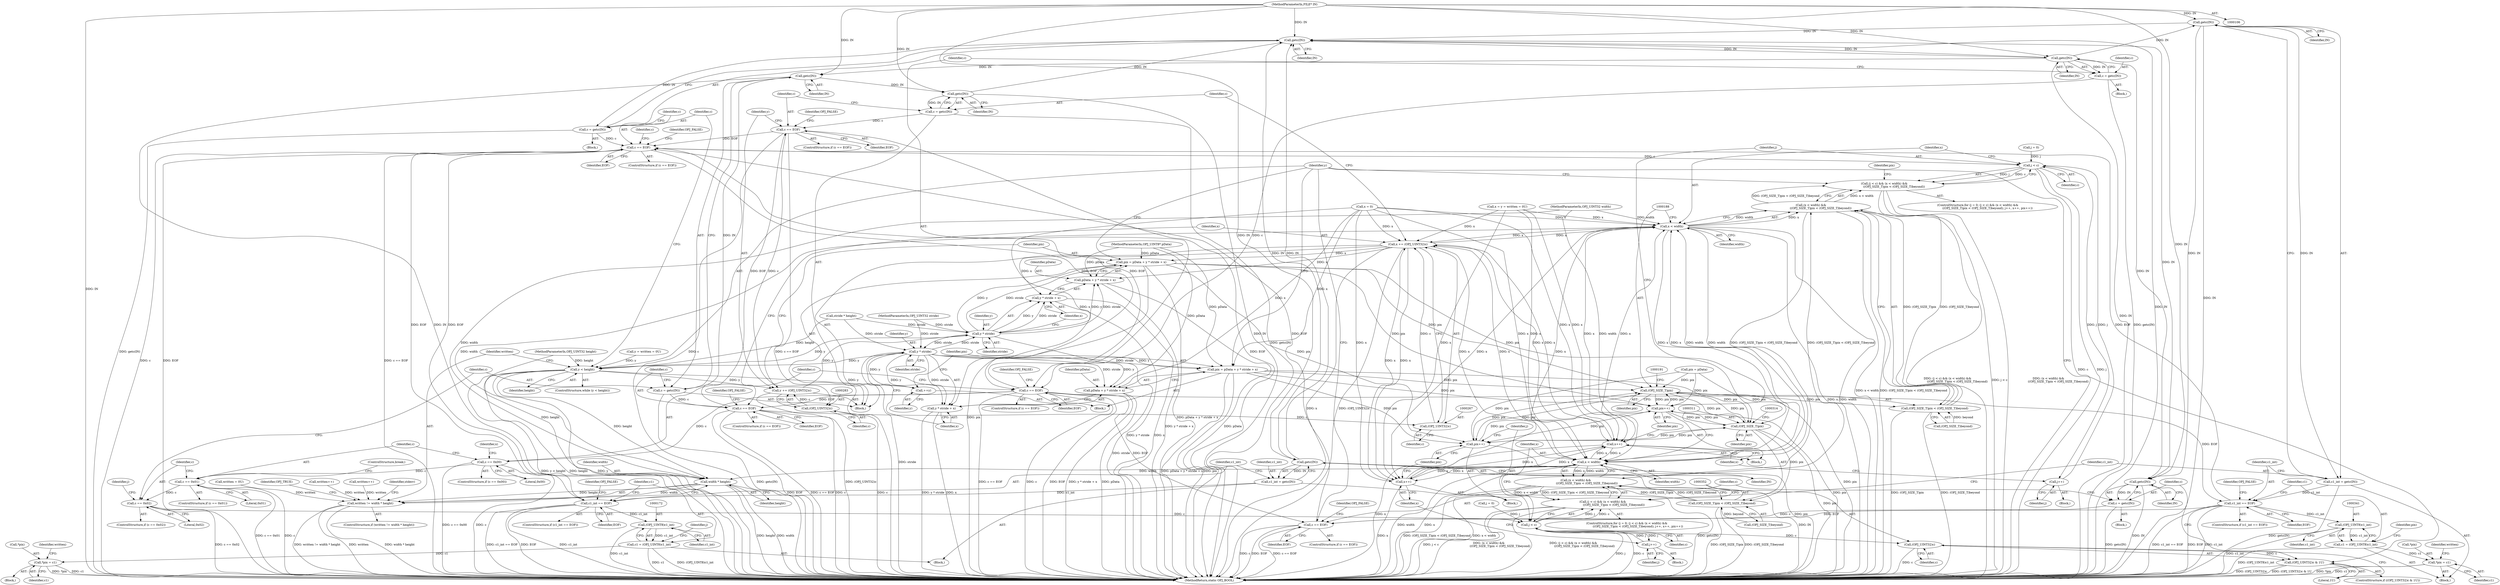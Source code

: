 digraph "0_openjpeg_8ee335227bbcaf1614124046aa25e53d67b11ec3@API" {
"1000329" [label="(Call,getc(IN))"];
"1000212" [label="(Call,getc(IN))"];
"1000143" [label="(Call,getc(IN))"];
"1000329" [label="(Call,getc(IN))"];
"1000107" [label="(MethodParameterIn,FILE* IN)"];
"1000271" [label="(Call,getc(IN))"];
"1000255" [label="(Call,getc(IN))"];
"1000160" [label="(Call,getc(IN))"];
"1000358" [label="(Call,getc(IN))"];
"1000141" [label="(Call,c = getc(IN))"];
"1000146" [label="(Call,c == EOF)"];
"1000163" [label="(Call,c1_int == EOF)"];
"1000171" [label="(Call,(OPJ_UINT8)c1_int)"];
"1000169" [label="(Call,c1 = (OPJ_UINT8)c1_int)"];
"1000202" [label="(Call,*pix = c1)"];
"1000179" [label="(Call,j < c)"];
"1000178" [label="(Call,(j < c) && (x < width) &&\n                     ((OPJ_SIZE_T)pix < (OPJ_SIZE_T)beyond))"];
"1000194" [label="(Call,j++)"];
"1000215" [label="(Call,c == EOF)"];
"1000222" [label="(Call,c == 0x00)"];
"1000242" [label="(Call,c == 0x01)"];
"1000249" [label="(Call,c == 0x02)"];
"1000302" [label="(Call,j < c)"];
"1000301" [label="(Call,(j < c) && (x < width) &&\n                        ((OPJ_SIZE_T)pix < (OPJ_SIZE_T)beyond))"];
"1000317" [label="(Call,j++)"];
"1000351" [label="(Call,(OPJ_UINT32)c)"];
"1000350" [label="(Call,(OPJ_UINT32)c & 1U)"];
"1000258" [label="(Call,c == EOF)"];
"1000266" [label="(Call,(OPJ_UINT32)c)"];
"1000264" [label="(Call,x += (OPJ_UINT32)c)"];
"1000183" [label="(Call,x < width)"];
"1000182" [label="(Call,(x < width) &&\n                     ((OPJ_SIZE_T)pix < (OPJ_SIZE_T)beyond))"];
"1000305" [label="(Call,(x < width) &&\n                        ((OPJ_SIZE_T)pix < (OPJ_SIZE_T)beyond))"];
"1000197" [label="(Call,x++)"];
"1000306" [label="(Call,x < width)"];
"1000320" [label="(Call,x++)"];
"1000370" [label="(Call,width * height)"];
"1000368" [label="(Call,written != width * height)"];
"1000285" [label="(Call,pix = pData + y * stride + x)"];
"1000187" [label="(Call,(OPJ_SIZE_T)pix)"];
"1000186" [label="(Call,(OPJ_SIZE_T)pix < (OPJ_SIZE_T)beyond)"];
"1000199" [label="(Call,pix++)"];
"1000310" [label="(Call,(OPJ_SIZE_T)pix)"];
"1000309" [label="(Call,(OPJ_SIZE_T)pix < (OPJ_SIZE_T)beyond)"];
"1000322" [label="(Call,pix++)"];
"1000287" [label="(Call,pData + y * stride + x)"];
"1000289" [label="(Call,y * stride + x)"];
"1000274" [label="(Call,c == EOF)"];
"1000282" [label="(Call,(OPJ_UINT32)c)"];
"1000280" [label="(Call,y += (OPJ_UINT32)c)"];
"1000290" [label="(Call,y * stride)"];
"1000136" [label="(Call,y < height)"];
"1000229" [label="(Call,++y)"];
"1000236" [label="(Call,y * stride)"];
"1000231" [label="(Call,pix = pData + y * stride + x)"];
"1000233" [label="(Call,pData + y * stride + x)"];
"1000235" [label="(Call,y * stride + x)"];
"1000332" [label="(Call,c1_int == EOF)"];
"1000340" [label="(Call,(OPJ_UINT8)c1_int)"];
"1000338" [label="(Call,c1 = (OPJ_UINT8)c1_int)"];
"1000343" [label="(Call,*pix = c1)"];
"1000361" [label="(Call,c == EOF)"];
"1000158" [label="(Call,c1_int = getc(IN))"];
"1000210" [label="(Call,c = getc(IN))"];
"1000253" [label="(Call,c = getc(IN))"];
"1000269" [label="(Call,c = getc(IN))"];
"1000327" [label="(Call,c1_int = getc(IN))"];
"1000356" [label="(Call,c = getc(IN))"];
"1000224" [label="(Literal,0x00)"];
"1000204" [label="(Identifier,pix)"];
"1000227" [label="(Identifier,x)"];
"1000241" [label="(ControlStructure,if (c == 0x01))"];
"1000226" [label="(Call,x = 0)"];
"1000359" [label="(Identifier,IN)"];
"1000275" [label="(Identifier,c)"];
"1000137" [label="(Identifier,y)"];
"1000279" [label="(Identifier,OPJ_FALSE)"];
"1000252" [label="(Block,)"];
"1000367" [label="(ControlStructure,if (written != width * height))"];
"1000203" [label="(Call,*pix)"];
"1000264" [label="(Call,x += (OPJ_UINT32)c)"];
"1000257" [label="(ControlStructure,if (c == EOF))"];
"1000357" [label="(Identifier,c)"];
"1000187" [label="(Call,(OPJ_SIZE_T)pix)"];
"1000250" [label="(Identifier,c)"];
"1000272" [label="(Identifier,IN)"];
"1000369" [label="(Identifier,written)"];
"1000183" [label="(Call,x < width)"];
"1000201" [label="(Block,)"];
"1000302" [label="(Call,j < c)"];
"1000213" [label="(Identifier,IN)"];
"1000375" [label="(Identifier,stderr)"];
"1000301" [label="(Call,(j < c) && (x < width) &&\n                        ((OPJ_SIZE_T)pix < (OPJ_SIZE_T)beyond))"];
"1000135" [label="(ControlStructure,while (y < height))"];
"1000233" [label="(Call,pData + y * stride + x)"];
"1000332" [label="(Call,c1_int == EOF)"];
"1000139" [label="(Block,)"];
"1000260" [label="(Identifier,EOF)"];
"1000175" [label="(Call,j = 0)"];
"1000371" [label="(Identifier,width)"];
"1000298" [label="(Call,j = 0)"];
"1000362" [label="(Identifier,c)"];
"1000180" [label="(Identifier,j)"];
"1000297" [label="(ControlStructure,for (j = 0; (j < c) && (x < width) &&\n                        ((OPJ_SIZE_T)pix < (OPJ_SIZE_T)beyond); j++, x++, pix++))"];
"1000312" [label="(Identifier,pix)"];
"1000109" [label="(MethodParameterIn,OPJ_UINT32 stride)"];
"1000132" [label="(Call,written = 0U)"];
"1000268" [label="(Identifier,c)"];
"1000225" [label="(Block,)"];
"1000308" [label="(Identifier,width)"];
"1000355" [label="(Block,)"];
"1000246" [label="(ControlStructure,break;)"];
"1000179" [label="(Call,j < c)"];
"1000322" [label="(Call,pix++)"];
"1000181" [label="(Identifier,c)"];
"1000222" [label="(Call,c == 0x00)"];
"1000316" [label="(Block,)"];
"1000270" [label="(Identifier,c)"];
"1000185" [label="(Identifier,width)"];
"1000339" [label="(Identifier,c1)"];
"1000199" [label="(Call,pix++)"];
"1000165" [label="(Identifier,EOF)"];
"1000209" [label="(Block,)"];
"1000361" [label="(Call,c == EOF)"];
"1000173" [label="(Identifier,c1_int)"];
"1000258" [label="(Call,c == EOF)"];
"1000330" [label="(Identifier,IN)"];
"1000299" [label="(Identifier,j)"];
"1000194" [label="(Call,j++)"];
"1000265" [label="(Identifier,x)"];
"1000366" [label="(Identifier,OPJ_FALSE)"];
"1000329" [label="(Call,getc(IN))"];
"1000168" [label="(Identifier,OPJ_FALSE)"];
"1000324" [label="(Block,)"];
"1000286" [label="(Identifier,pix)"];
"1000253" [label="(Call,c = getc(IN))"];
"1000381" [label="(MethodReturn,static OPJ_BOOL)"];
"1000212" [label="(Call,getc(IN))"];
"1000333" [label="(Identifier,c1_int)"];
"1000230" [label="(Identifier,y)"];
"1000159" [label="(Identifier,c1_int)"];
"1000198" [label="(Identifier,x)"];
"1000162" [label="(ControlStructure,if (c1_int == EOF))"];
"1000327" [label="(Call,c1_int = getc(IN))"];
"1000217" [label="(Identifier,EOF)"];
"1000138" [label="(Identifier,height)"];
"1000144" [label="(Identifier,IN)"];
"1000229" [label="(Call,++y)"];
"1000345" [label="(Identifier,pix)"];
"1000259" [label="(Identifier,c)"];
"1000189" [label="(Identifier,pix)"];
"1000107" [label="(MethodParameterIn,FILE* IN)"];
"1000235" [label="(Call,y * stride + x)"];
"1000306" [label="(Call,x < width)"];
"1000242" [label="(Call,c == 0x01)"];
"1000323" [label="(Identifier,pix)"];
"1000282" [label="(Call,(OPJ_UINT32)c)"];
"1000284" [label="(Identifier,c)"];
"1000148" [label="(Identifier,EOF)"];
"1000153" [label="(Identifier,c)"];
"1000350" [label="(Call,(OPJ_UINT32)c & 1U)"];
"1000303" [label="(Identifier,j)"];
"1000287" [label="(Call,pData + y * stride + x)"];
"1000232" [label="(Identifier,pix)"];
"1000154" [label="(Block,)"];
"1000334" [label="(Identifier,EOF)"];
"1000305" [label="(Call,(x < width) &&\n                        ((OPJ_SIZE_T)pix < (OPJ_SIZE_T)beyond))"];
"1000216" [label="(Identifier,c)"];
"1000151" [label="(Identifier,OPJ_FALSE)"];
"1000169" [label="(Call,c1 = (OPJ_UINT8)c1_int)"];
"1000263" [label="(Identifier,OPJ_FALSE)"];
"1000143" [label="(Call,getc(IN))"];
"1000190" [label="(Call,(OPJ_SIZE_T)beyond)"];
"1000161" [label="(Identifier,IN)"];
"1000254" [label="(Identifier,c)"];
"1000285" [label="(Call,pix = pData + y * stride + x)"];
"1000291" [label="(Identifier,y)"];
"1000141" [label="(Call,c = getc(IN))"];
"1000200" [label="(Identifier,pix)"];
"1000186" [label="(Call,(OPJ_SIZE_T)pix < (OPJ_SIZE_T)beyond)"];
"1000184" [label="(Identifier,x)"];
"1000309" [label="(Call,(OPJ_SIZE_T)pix < (OPJ_SIZE_T)beyond)"];
"1000195" [label="(Identifier,j)"];
"1000342" [label="(Identifier,c1_int)"];
"1000343" [label="(Call,*pix = c1)"];
"1000380" [label="(Identifier,OPJ_TRUE)"];
"1000337" [label="(Identifier,OPJ_FALSE)"];
"1000142" [label="(Identifier,c)"];
"1000292" [label="(Identifier,stride)"];
"1000110" [label="(MethodParameterIn,OPJ_UINT32 width)"];
"1000269" [label="(Call,c = getc(IN))"];
"1000266" [label="(Call,(OPJ_UINT32)c)"];
"1000344" [label="(Call,*pix)"];
"1000211" [label="(Identifier,c)"];
"1000234" [label="(Identifier,pData)"];
"1000108" [label="(MethodParameterIn,OPJ_UINT8* pData)"];
"1000197" [label="(Call,x++)"];
"1000248" [label="(ControlStructure,if (c == 0x02))"];
"1000244" [label="(Literal,0x01)"];
"1000318" [label="(Identifier,j)"];
"1000176" [label="(Identifier,j)"];
"1000363" [label="(Identifier,EOF)"];
"1000170" [label="(Identifier,c1)"];
"1000146" [label="(Call,c == EOF)"];
"1000351" [label="(Call,(OPJ_UINT32)c)"];
"1000290" [label="(Call,y * stride)"];
"1000158" [label="(Call,c1_int = getc(IN))"];
"1000196" [label="(Block,)"];
"1000346" [label="(Identifier,c1)"];
"1000271" [label="(Call,getc(IN))"];
"1000163" [label="(Call,c1_int == EOF)"];
"1000349" [label="(ControlStructure,if ((OPJ_UINT32)c & 1U))"];
"1000238" [label="(Identifier,stride)"];
"1000293" [label="(Identifier,x)"];
"1000223" [label="(Identifier,c)"];
"1000304" [label="(Identifier,c)"];
"1000122" [label="(Call,stride * height)"];
"1000147" [label="(Identifier,c)"];
"1000193" [label="(Block,)"];
"1000207" [label="(Identifier,written)"];
"1000276" [label="(Identifier,EOF)"];
"1000320" [label="(Call,x++)"];
"1000347" [label="(Call,written++)"];
"1000255" [label="(Call,getc(IN))"];
"1000288" [label="(Identifier,pData)"];
"1000338" [label="(Call,c1 = (OPJ_UINT8)c1_int)"];
"1000289" [label="(Call,y * stride + x)"];
"1000239" [label="(Identifier,x)"];
"1000280" [label="(Call,y += (OPJ_UINT32)c)"];
"1000128" [label="(Call,x = y = written = 0U)"];
"1000348" [label="(Identifier,written)"];
"1000321" [label="(Identifier,x)"];
"1000372" [label="(Identifier,height)"];
"1000220" [label="(Identifier,OPJ_FALSE)"];
"1000313" [label="(Call,(OPJ_SIZE_T)beyond)"];
"1000210" [label="(Call,c = getc(IN))"];
"1000368" [label="(Call,written != width * height)"];
"1000125" [label="(Call,pix = pData)"];
"1000354" [label="(Literal,1U)"];
"1000164" [label="(Identifier,c1_int)"];
"1000174" [label="(ControlStructure,for (j = 0; (j < c) && (x < width) &&\n                     ((OPJ_SIZE_T)pix < (OPJ_SIZE_T)beyond); j++, x++, pix++))"];
"1000182" [label="(Call,(x < width) &&\n                     ((OPJ_SIZE_T)pix < (OPJ_SIZE_T)beyond))"];
"1000251" [label="(Literal,0x02)"];
"1000256" [label="(Identifier,IN)"];
"1000145" [label="(ControlStructure,if (c == EOF))"];
"1000171" [label="(Call,(OPJ_UINT8)c1_int)"];
"1000214" [label="(ControlStructure,if (c == EOF))"];
"1000178" [label="(Call,(j < c) && (x < width) &&\n                     ((OPJ_SIZE_T)pix < (OPJ_SIZE_T)beyond))"];
"1000130" [label="(Call,y = written = 0U)"];
"1000281" [label="(Identifier,y)"];
"1000205" [label="(Identifier,c1)"];
"1000236" [label="(Call,y * stride)"];
"1000328" [label="(Identifier,c1_int)"];
"1000249" [label="(Call,c == 0x02)"];
"1000370" [label="(Call,width * height)"];
"1000356" [label="(Call,c = getc(IN))"];
"1000358" [label="(Call,getc(IN))"];
"1000111" [label="(MethodParameterIn,OPJ_UINT32 height)"];
"1000221" [label="(ControlStructure,if (c == 0x00))"];
"1000231" [label="(Call,pix = pData + y * stride + x)"];
"1000273" [label="(ControlStructure,if (c == EOF))"];
"1000215" [label="(Call,c == EOF)"];
"1000237" [label="(Identifier,y)"];
"1000206" [label="(Call,written++)"];
"1000319" [label="(Block,)"];
"1000331" [label="(ControlStructure,if (c1_int == EOF))"];
"1000243" [label="(Identifier,c)"];
"1000340" [label="(Call,(OPJ_UINT8)c1_int)"];
"1000317" [label="(Call,j++)"];
"1000360" [label="(ControlStructure,if (c == EOF))"];
"1000160" [label="(Call,getc(IN))"];
"1000307" [label="(Identifier,x)"];
"1000353" [label="(Identifier,c)"];
"1000202" [label="(Call,*pix = c1)"];
"1000274" [label="(Call,c == EOF)"];
"1000310" [label="(Call,(OPJ_SIZE_T)pix)"];
"1000136" [label="(Call,y < height)"];
"1000329" -> "1000327"  [label="AST: "];
"1000329" -> "1000330"  [label="CFG: "];
"1000330" -> "1000329"  [label="AST: "];
"1000327" -> "1000329"  [label="CFG: "];
"1000329" -> "1000381"  [label="DDG: IN"];
"1000329" -> "1000143"  [label="DDG: IN"];
"1000329" -> "1000327"  [label="DDG: IN"];
"1000212" -> "1000329"  [label="DDG: IN"];
"1000107" -> "1000329"  [label="DDG: IN"];
"1000329" -> "1000358"  [label="DDG: IN"];
"1000212" -> "1000210"  [label="AST: "];
"1000212" -> "1000213"  [label="CFG: "];
"1000213" -> "1000212"  [label="AST: "];
"1000210" -> "1000212"  [label="CFG: "];
"1000212" -> "1000381"  [label="DDG: IN"];
"1000212" -> "1000143"  [label="DDG: IN"];
"1000212" -> "1000210"  [label="DDG: IN"];
"1000143" -> "1000212"  [label="DDG: IN"];
"1000107" -> "1000212"  [label="DDG: IN"];
"1000212" -> "1000255"  [label="DDG: IN"];
"1000212" -> "1000358"  [label="DDG: IN"];
"1000143" -> "1000141"  [label="AST: "];
"1000143" -> "1000144"  [label="CFG: "];
"1000144" -> "1000143"  [label="AST: "];
"1000141" -> "1000143"  [label="CFG: "];
"1000143" -> "1000381"  [label="DDG: IN"];
"1000143" -> "1000141"  [label="DDG: IN"];
"1000271" -> "1000143"  [label="DDG: IN"];
"1000160" -> "1000143"  [label="DDG: IN"];
"1000358" -> "1000143"  [label="DDG: IN"];
"1000107" -> "1000143"  [label="DDG: IN"];
"1000143" -> "1000160"  [label="DDG: IN"];
"1000107" -> "1000106"  [label="AST: "];
"1000107" -> "1000381"  [label="DDG: IN"];
"1000107" -> "1000160"  [label="DDG: IN"];
"1000107" -> "1000255"  [label="DDG: IN"];
"1000107" -> "1000271"  [label="DDG: IN"];
"1000107" -> "1000358"  [label="DDG: IN"];
"1000271" -> "1000269"  [label="AST: "];
"1000271" -> "1000272"  [label="CFG: "];
"1000272" -> "1000271"  [label="AST: "];
"1000269" -> "1000271"  [label="CFG: "];
"1000271" -> "1000381"  [label="DDG: IN"];
"1000271" -> "1000269"  [label="DDG: IN"];
"1000255" -> "1000271"  [label="DDG: IN"];
"1000255" -> "1000253"  [label="AST: "];
"1000255" -> "1000256"  [label="CFG: "];
"1000256" -> "1000255"  [label="AST: "];
"1000253" -> "1000255"  [label="CFG: "];
"1000255" -> "1000381"  [label="DDG: IN"];
"1000255" -> "1000253"  [label="DDG: IN"];
"1000160" -> "1000158"  [label="AST: "];
"1000160" -> "1000161"  [label="CFG: "];
"1000161" -> "1000160"  [label="AST: "];
"1000158" -> "1000160"  [label="CFG: "];
"1000160" -> "1000381"  [label="DDG: IN"];
"1000160" -> "1000158"  [label="DDG: IN"];
"1000358" -> "1000356"  [label="AST: "];
"1000358" -> "1000359"  [label="CFG: "];
"1000359" -> "1000358"  [label="AST: "];
"1000356" -> "1000358"  [label="CFG: "];
"1000358" -> "1000381"  [label="DDG: IN"];
"1000358" -> "1000356"  [label="DDG: IN"];
"1000141" -> "1000139"  [label="AST: "];
"1000142" -> "1000141"  [label="AST: "];
"1000147" -> "1000141"  [label="CFG: "];
"1000141" -> "1000381"  [label="DDG: getc(IN)"];
"1000141" -> "1000146"  [label="DDG: c"];
"1000146" -> "1000145"  [label="AST: "];
"1000146" -> "1000148"  [label="CFG: "];
"1000147" -> "1000146"  [label="AST: "];
"1000148" -> "1000146"  [label="AST: "];
"1000151" -> "1000146"  [label="CFG: "];
"1000153" -> "1000146"  [label="CFG: "];
"1000146" -> "1000381"  [label="DDG: EOF"];
"1000146" -> "1000381"  [label="DDG: c == EOF"];
"1000146" -> "1000381"  [label="DDG: c"];
"1000332" -> "1000146"  [label="DDG: EOF"];
"1000215" -> "1000146"  [label="DDG: EOF"];
"1000274" -> "1000146"  [label="DDG: EOF"];
"1000361" -> "1000146"  [label="DDG: EOF"];
"1000163" -> "1000146"  [label="DDG: EOF"];
"1000146" -> "1000163"  [label="DDG: EOF"];
"1000146" -> "1000179"  [label="DDG: c"];
"1000146" -> "1000215"  [label="DDG: EOF"];
"1000163" -> "1000162"  [label="AST: "];
"1000163" -> "1000165"  [label="CFG: "];
"1000164" -> "1000163"  [label="AST: "];
"1000165" -> "1000163"  [label="AST: "];
"1000168" -> "1000163"  [label="CFG: "];
"1000170" -> "1000163"  [label="CFG: "];
"1000163" -> "1000381"  [label="DDG: c1_int"];
"1000163" -> "1000381"  [label="DDG: c1_int == EOF"];
"1000163" -> "1000381"  [label="DDG: EOF"];
"1000158" -> "1000163"  [label="DDG: c1_int"];
"1000163" -> "1000171"  [label="DDG: c1_int"];
"1000171" -> "1000169"  [label="AST: "];
"1000171" -> "1000173"  [label="CFG: "];
"1000172" -> "1000171"  [label="AST: "];
"1000173" -> "1000171"  [label="AST: "];
"1000169" -> "1000171"  [label="CFG: "];
"1000171" -> "1000381"  [label="DDG: c1_int"];
"1000171" -> "1000169"  [label="DDG: c1_int"];
"1000169" -> "1000154"  [label="AST: "];
"1000170" -> "1000169"  [label="AST: "];
"1000176" -> "1000169"  [label="CFG: "];
"1000169" -> "1000381"  [label="DDG: (OPJ_UINT8)c1_int"];
"1000169" -> "1000381"  [label="DDG: c1"];
"1000169" -> "1000202"  [label="DDG: c1"];
"1000202" -> "1000201"  [label="AST: "];
"1000202" -> "1000205"  [label="CFG: "];
"1000203" -> "1000202"  [label="AST: "];
"1000205" -> "1000202"  [label="AST: "];
"1000207" -> "1000202"  [label="CFG: "];
"1000202" -> "1000381"  [label="DDG: *pix"];
"1000202" -> "1000381"  [label="DDG: c1"];
"1000179" -> "1000178"  [label="AST: "];
"1000179" -> "1000181"  [label="CFG: "];
"1000180" -> "1000179"  [label="AST: "];
"1000181" -> "1000179"  [label="AST: "];
"1000184" -> "1000179"  [label="CFG: "];
"1000178" -> "1000179"  [label="CFG: "];
"1000179" -> "1000381"  [label="DDG: c"];
"1000179" -> "1000381"  [label="DDG: j"];
"1000179" -> "1000178"  [label="DDG: j"];
"1000179" -> "1000178"  [label="DDG: c"];
"1000194" -> "1000179"  [label="DDG: j"];
"1000175" -> "1000179"  [label="DDG: j"];
"1000179" -> "1000194"  [label="DDG: j"];
"1000178" -> "1000174"  [label="AST: "];
"1000178" -> "1000182"  [label="CFG: "];
"1000182" -> "1000178"  [label="AST: "];
"1000137" -> "1000178"  [label="CFG: "];
"1000204" -> "1000178"  [label="CFG: "];
"1000178" -> "1000381"  [label="DDG: (x < width) &&\n                     ((OPJ_SIZE_T)pix < (OPJ_SIZE_T)beyond)"];
"1000178" -> "1000381"  [label="DDG: (j < c) && (x < width) &&\n                     ((OPJ_SIZE_T)pix < (OPJ_SIZE_T)beyond)"];
"1000178" -> "1000381"  [label="DDG: j < c"];
"1000182" -> "1000178"  [label="DDG: x < width"];
"1000182" -> "1000178"  [label="DDG: (OPJ_SIZE_T)pix < (OPJ_SIZE_T)beyond"];
"1000194" -> "1000193"  [label="AST: "];
"1000194" -> "1000195"  [label="CFG: "];
"1000195" -> "1000194"  [label="AST: "];
"1000198" -> "1000194"  [label="CFG: "];
"1000215" -> "1000214"  [label="AST: "];
"1000215" -> "1000217"  [label="CFG: "];
"1000216" -> "1000215"  [label="AST: "];
"1000217" -> "1000215"  [label="AST: "];
"1000220" -> "1000215"  [label="CFG: "];
"1000223" -> "1000215"  [label="CFG: "];
"1000215" -> "1000381"  [label="DDG: c"];
"1000215" -> "1000381"  [label="DDG: EOF"];
"1000215" -> "1000381"  [label="DDG: c == EOF"];
"1000210" -> "1000215"  [label="DDG: c"];
"1000215" -> "1000222"  [label="DDG: c"];
"1000215" -> "1000258"  [label="DDG: EOF"];
"1000215" -> "1000332"  [label="DDG: EOF"];
"1000215" -> "1000361"  [label="DDG: EOF"];
"1000222" -> "1000221"  [label="AST: "];
"1000222" -> "1000224"  [label="CFG: "];
"1000223" -> "1000222"  [label="AST: "];
"1000224" -> "1000222"  [label="AST: "];
"1000227" -> "1000222"  [label="CFG: "];
"1000243" -> "1000222"  [label="CFG: "];
"1000222" -> "1000381"  [label="DDG: c"];
"1000222" -> "1000381"  [label="DDG: c == 0x00"];
"1000222" -> "1000242"  [label="DDG: c"];
"1000242" -> "1000241"  [label="AST: "];
"1000242" -> "1000244"  [label="CFG: "];
"1000243" -> "1000242"  [label="AST: "];
"1000244" -> "1000242"  [label="AST: "];
"1000246" -> "1000242"  [label="CFG: "];
"1000250" -> "1000242"  [label="CFG: "];
"1000242" -> "1000381"  [label="DDG: c == 0x01"];
"1000242" -> "1000381"  [label="DDG: c"];
"1000242" -> "1000249"  [label="DDG: c"];
"1000249" -> "1000248"  [label="AST: "];
"1000249" -> "1000251"  [label="CFG: "];
"1000250" -> "1000249"  [label="AST: "];
"1000251" -> "1000249"  [label="AST: "];
"1000254" -> "1000249"  [label="CFG: "];
"1000299" -> "1000249"  [label="CFG: "];
"1000249" -> "1000381"  [label="DDG: c == 0x02"];
"1000249" -> "1000302"  [label="DDG: c"];
"1000302" -> "1000301"  [label="AST: "];
"1000302" -> "1000304"  [label="CFG: "];
"1000303" -> "1000302"  [label="AST: "];
"1000304" -> "1000302"  [label="AST: "];
"1000307" -> "1000302"  [label="CFG: "];
"1000301" -> "1000302"  [label="CFG: "];
"1000302" -> "1000381"  [label="DDG: c"];
"1000302" -> "1000381"  [label="DDG: j"];
"1000302" -> "1000301"  [label="DDG: j"];
"1000302" -> "1000301"  [label="DDG: c"];
"1000317" -> "1000302"  [label="DDG: j"];
"1000298" -> "1000302"  [label="DDG: j"];
"1000302" -> "1000317"  [label="DDG: j"];
"1000302" -> "1000351"  [label="DDG: c"];
"1000301" -> "1000297"  [label="AST: "];
"1000301" -> "1000305"  [label="CFG: "];
"1000305" -> "1000301"  [label="AST: "];
"1000328" -> "1000301"  [label="CFG: "];
"1000352" -> "1000301"  [label="CFG: "];
"1000301" -> "1000381"  [label="DDG: (x < width) &&\n                        ((OPJ_SIZE_T)pix < (OPJ_SIZE_T)beyond)"];
"1000301" -> "1000381"  [label="DDG: (j < c) && (x < width) &&\n                        ((OPJ_SIZE_T)pix < (OPJ_SIZE_T)beyond)"];
"1000301" -> "1000381"  [label="DDG: j < c"];
"1000305" -> "1000301"  [label="DDG: x < width"];
"1000305" -> "1000301"  [label="DDG: (OPJ_SIZE_T)pix < (OPJ_SIZE_T)beyond"];
"1000317" -> "1000316"  [label="AST: "];
"1000317" -> "1000318"  [label="CFG: "];
"1000318" -> "1000317"  [label="AST: "];
"1000321" -> "1000317"  [label="CFG: "];
"1000351" -> "1000350"  [label="AST: "];
"1000351" -> "1000353"  [label="CFG: "];
"1000352" -> "1000351"  [label="AST: "];
"1000353" -> "1000351"  [label="AST: "];
"1000354" -> "1000351"  [label="CFG: "];
"1000351" -> "1000381"  [label="DDG: c"];
"1000351" -> "1000350"  [label="DDG: c"];
"1000350" -> "1000349"  [label="AST: "];
"1000350" -> "1000354"  [label="CFG: "];
"1000354" -> "1000350"  [label="AST: "];
"1000137" -> "1000350"  [label="CFG: "];
"1000357" -> "1000350"  [label="CFG: "];
"1000350" -> "1000381"  [label="DDG: (OPJ_UINT32)c"];
"1000350" -> "1000381"  [label="DDG: (OPJ_UINT32)c & 1U"];
"1000258" -> "1000257"  [label="AST: "];
"1000258" -> "1000260"  [label="CFG: "];
"1000259" -> "1000258"  [label="AST: "];
"1000260" -> "1000258"  [label="AST: "];
"1000263" -> "1000258"  [label="CFG: "];
"1000265" -> "1000258"  [label="CFG: "];
"1000258" -> "1000381"  [label="DDG: c"];
"1000258" -> "1000381"  [label="DDG: EOF"];
"1000258" -> "1000381"  [label="DDG: c == EOF"];
"1000253" -> "1000258"  [label="DDG: c"];
"1000258" -> "1000266"  [label="DDG: c"];
"1000258" -> "1000274"  [label="DDG: EOF"];
"1000266" -> "1000264"  [label="AST: "];
"1000266" -> "1000268"  [label="CFG: "];
"1000267" -> "1000266"  [label="AST: "];
"1000268" -> "1000266"  [label="AST: "];
"1000264" -> "1000266"  [label="CFG: "];
"1000266" -> "1000264"  [label="DDG: c"];
"1000264" -> "1000252"  [label="AST: "];
"1000265" -> "1000264"  [label="AST: "];
"1000270" -> "1000264"  [label="CFG: "];
"1000264" -> "1000381"  [label="DDG: x"];
"1000264" -> "1000381"  [label="DDG: (OPJ_UINT32)c"];
"1000264" -> "1000183"  [label="DDG: x"];
"1000264" -> "1000197"  [label="DDG: x"];
"1000306" -> "1000264"  [label="DDG: x"];
"1000183" -> "1000264"  [label="DDG: x"];
"1000128" -> "1000264"  [label="DDG: x"];
"1000320" -> "1000264"  [label="DDG: x"];
"1000197" -> "1000264"  [label="DDG: x"];
"1000226" -> "1000264"  [label="DDG: x"];
"1000264" -> "1000285"  [label="DDG: x"];
"1000264" -> "1000287"  [label="DDG: x"];
"1000264" -> "1000289"  [label="DDG: x"];
"1000264" -> "1000306"  [label="DDG: x"];
"1000264" -> "1000320"  [label="DDG: x"];
"1000183" -> "1000182"  [label="AST: "];
"1000183" -> "1000185"  [label="CFG: "];
"1000184" -> "1000183"  [label="AST: "];
"1000185" -> "1000183"  [label="AST: "];
"1000188" -> "1000183"  [label="CFG: "];
"1000182" -> "1000183"  [label="CFG: "];
"1000183" -> "1000381"  [label="DDG: width"];
"1000183" -> "1000381"  [label="DDG: x"];
"1000183" -> "1000182"  [label="DDG: x"];
"1000183" -> "1000182"  [label="DDG: width"];
"1000306" -> "1000183"  [label="DDG: x"];
"1000306" -> "1000183"  [label="DDG: width"];
"1000128" -> "1000183"  [label="DDG: x"];
"1000320" -> "1000183"  [label="DDG: x"];
"1000197" -> "1000183"  [label="DDG: x"];
"1000226" -> "1000183"  [label="DDG: x"];
"1000110" -> "1000183"  [label="DDG: width"];
"1000183" -> "1000197"  [label="DDG: x"];
"1000183" -> "1000306"  [label="DDG: x"];
"1000183" -> "1000306"  [label="DDG: width"];
"1000183" -> "1000320"  [label="DDG: x"];
"1000183" -> "1000370"  [label="DDG: width"];
"1000182" -> "1000186"  [label="CFG: "];
"1000186" -> "1000182"  [label="AST: "];
"1000182" -> "1000381"  [label="DDG: (OPJ_SIZE_T)pix < (OPJ_SIZE_T)beyond"];
"1000182" -> "1000381"  [label="DDG: x < width"];
"1000186" -> "1000182"  [label="DDG: (OPJ_SIZE_T)pix"];
"1000186" -> "1000182"  [label="DDG: (OPJ_SIZE_T)beyond"];
"1000305" -> "1000182"  [label="DDG: (OPJ_SIZE_T)pix < (OPJ_SIZE_T)beyond"];
"1000182" -> "1000305"  [label="DDG: (OPJ_SIZE_T)pix < (OPJ_SIZE_T)beyond"];
"1000305" -> "1000306"  [label="CFG: "];
"1000305" -> "1000309"  [label="CFG: "];
"1000306" -> "1000305"  [label="AST: "];
"1000309" -> "1000305"  [label="AST: "];
"1000305" -> "1000381"  [label="DDG: (OPJ_SIZE_T)pix < (OPJ_SIZE_T)beyond"];
"1000305" -> "1000381"  [label="DDG: x < width"];
"1000306" -> "1000305"  [label="DDG: x"];
"1000306" -> "1000305"  [label="DDG: width"];
"1000309" -> "1000305"  [label="DDG: (OPJ_SIZE_T)pix"];
"1000309" -> "1000305"  [label="DDG: (OPJ_SIZE_T)beyond"];
"1000197" -> "1000196"  [label="AST: "];
"1000197" -> "1000198"  [label="CFG: "];
"1000198" -> "1000197"  [label="AST: "];
"1000200" -> "1000197"  [label="CFG: "];
"1000197" -> "1000381"  [label="DDG: x"];
"1000306" -> "1000197"  [label="DDG: x"];
"1000128" -> "1000197"  [label="DDG: x"];
"1000320" -> "1000197"  [label="DDG: x"];
"1000226" -> "1000197"  [label="DDG: x"];
"1000197" -> "1000306"  [label="DDG: x"];
"1000197" -> "1000320"  [label="DDG: x"];
"1000306" -> "1000308"  [label="CFG: "];
"1000307" -> "1000306"  [label="AST: "];
"1000308" -> "1000306"  [label="AST: "];
"1000311" -> "1000306"  [label="CFG: "];
"1000306" -> "1000381"  [label="DDG: x"];
"1000306" -> "1000381"  [label="DDG: width"];
"1000128" -> "1000306"  [label="DDG: x"];
"1000320" -> "1000306"  [label="DDG: x"];
"1000226" -> "1000306"  [label="DDG: x"];
"1000110" -> "1000306"  [label="DDG: width"];
"1000306" -> "1000320"  [label="DDG: x"];
"1000306" -> "1000370"  [label="DDG: width"];
"1000320" -> "1000319"  [label="AST: "];
"1000320" -> "1000321"  [label="CFG: "];
"1000321" -> "1000320"  [label="AST: "];
"1000323" -> "1000320"  [label="CFG: "];
"1000320" -> "1000381"  [label="DDG: x"];
"1000128" -> "1000320"  [label="DDG: x"];
"1000226" -> "1000320"  [label="DDG: x"];
"1000370" -> "1000368"  [label="AST: "];
"1000370" -> "1000372"  [label="CFG: "];
"1000371" -> "1000370"  [label="AST: "];
"1000372" -> "1000370"  [label="AST: "];
"1000368" -> "1000370"  [label="CFG: "];
"1000370" -> "1000381"  [label="DDG: height"];
"1000370" -> "1000381"  [label="DDG: width"];
"1000370" -> "1000368"  [label="DDG: width"];
"1000370" -> "1000368"  [label="DDG: height"];
"1000110" -> "1000370"  [label="DDG: width"];
"1000136" -> "1000370"  [label="DDG: height"];
"1000111" -> "1000370"  [label="DDG: height"];
"1000368" -> "1000367"  [label="AST: "];
"1000369" -> "1000368"  [label="AST: "];
"1000375" -> "1000368"  [label="CFG: "];
"1000380" -> "1000368"  [label="CFG: "];
"1000368" -> "1000381"  [label="DDG: written"];
"1000368" -> "1000381"  [label="DDG: width * height"];
"1000368" -> "1000381"  [label="DDG: written != width * height"];
"1000347" -> "1000368"  [label="DDG: written"];
"1000206" -> "1000368"  [label="DDG: written"];
"1000132" -> "1000368"  [label="DDG: written"];
"1000285" -> "1000252"  [label="AST: "];
"1000285" -> "1000287"  [label="CFG: "];
"1000286" -> "1000285"  [label="AST: "];
"1000287" -> "1000285"  [label="AST: "];
"1000137" -> "1000285"  [label="CFG: "];
"1000285" -> "1000381"  [label="DDG: pix"];
"1000285" -> "1000381"  [label="DDG: pData + y * stride + x"];
"1000285" -> "1000187"  [label="DDG: pix"];
"1000285" -> "1000199"  [label="DDG: pix"];
"1000108" -> "1000285"  [label="DDG: pData"];
"1000290" -> "1000285"  [label="DDG: y"];
"1000290" -> "1000285"  [label="DDG: stride"];
"1000285" -> "1000310"  [label="DDG: pix"];
"1000285" -> "1000322"  [label="DDG: pix"];
"1000187" -> "1000186"  [label="AST: "];
"1000187" -> "1000189"  [label="CFG: "];
"1000188" -> "1000187"  [label="AST: "];
"1000189" -> "1000187"  [label="AST: "];
"1000191" -> "1000187"  [label="CFG: "];
"1000187" -> "1000381"  [label="DDG: pix"];
"1000187" -> "1000186"  [label="DDG: pix"];
"1000310" -> "1000187"  [label="DDG: pix"];
"1000199" -> "1000187"  [label="DDG: pix"];
"1000231" -> "1000187"  [label="DDG: pix"];
"1000322" -> "1000187"  [label="DDG: pix"];
"1000125" -> "1000187"  [label="DDG: pix"];
"1000187" -> "1000199"  [label="DDG: pix"];
"1000187" -> "1000310"  [label="DDG: pix"];
"1000187" -> "1000322"  [label="DDG: pix"];
"1000186" -> "1000190"  [label="CFG: "];
"1000190" -> "1000186"  [label="AST: "];
"1000186" -> "1000381"  [label="DDG: (OPJ_SIZE_T)pix"];
"1000186" -> "1000381"  [label="DDG: (OPJ_SIZE_T)beyond"];
"1000190" -> "1000186"  [label="DDG: beyond"];
"1000199" -> "1000196"  [label="AST: "];
"1000199" -> "1000200"  [label="CFG: "];
"1000200" -> "1000199"  [label="AST: "];
"1000180" -> "1000199"  [label="CFG: "];
"1000199" -> "1000381"  [label="DDG: pix"];
"1000310" -> "1000199"  [label="DDG: pix"];
"1000231" -> "1000199"  [label="DDG: pix"];
"1000322" -> "1000199"  [label="DDG: pix"];
"1000125" -> "1000199"  [label="DDG: pix"];
"1000199" -> "1000310"  [label="DDG: pix"];
"1000199" -> "1000322"  [label="DDG: pix"];
"1000310" -> "1000309"  [label="AST: "];
"1000310" -> "1000312"  [label="CFG: "];
"1000311" -> "1000310"  [label="AST: "];
"1000312" -> "1000310"  [label="AST: "];
"1000314" -> "1000310"  [label="CFG: "];
"1000310" -> "1000381"  [label="DDG: pix"];
"1000310" -> "1000309"  [label="DDG: pix"];
"1000231" -> "1000310"  [label="DDG: pix"];
"1000322" -> "1000310"  [label="DDG: pix"];
"1000125" -> "1000310"  [label="DDG: pix"];
"1000310" -> "1000322"  [label="DDG: pix"];
"1000309" -> "1000313"  [label="CFG: "];
"1000313" -> "1000309"  [label="AST: "];
"1000309" -> "1000381"  [label="DDG: (OPJ_SIZE_T)pix"];
"1000309" -> "1000381"  [label="DDG: (OPJ_SIZE_T)beyond"];
"1000313" -> "1000309"  [label="DDG: beyond"];
"1000322" -> "1000319"  [label="AST: "];
"1000322" -> "1000323"  [label="CFG: "];
"1000323" -> "1000322"  [label="AST: "];
"1000303" -> "1000322"  [label="CFG: "];
"1000322" -> "1000381"  [label="DDG: pix"];
"1000231" -> "1000322"  [label="DDG: pix"];
"1000125" -> "1000322"  [label="DDG: pix"];
"1000287" -> "1000289"  [label="CFG: "];
"1000288" -> "1000287"  [label="AST: "];
"1000289" -> "1000287"  [label="AST: "];
"1000287" -> "1000381"  [label="DDG: y * stride + x"];
"1000287" -> "1000381"  [label="DDG: pData"];
"1000108" -> "1000287"  [label="DDG: pData"];
"1000290" -> "1000287"  [label="DDG: y"];
"1000290" -> "1000287"  [label="DDG: stride"];
"1000289" -> "1000293"  [label="CFG: "];
"1000290" -> "1000289"  [label="AST: "];
"1000293" -> "1000289"  [label="AST: "];
"1000289" -> "1000381"  [label="DDG: y * stride"];
"1000289" -> "1000381"  [label="DDG: x"];
"1000290" -> "1000289"  [label="DDG: y"];
"1000290" -> "1000289"  [label="DDG: stride"];
"1000274" -> "1000273"  [label="AST: "];
"1000274" -> "1000276"  [label="CFG: "];
"1000275" -> "1000274"  [label="AST: "];
"1000276" -> "1000274"  [label="AST: "];
"1000279" -> "1000274"  [label="CFG: "];
"1000281" -> "1000274"  [label="CFG: "];
"1000274" -> "1000381"  [label="DDG: c"];
"1000274" -> "1000381"  [label="DDG: c == EOF"];
"1000274" -> "1000381"  [label="DDG: EOF"];
"1000269" -> "1000274"  [label="DDG: c"];
"1000274" -> "1000282"  [label="DDG: c"];
"1000282" -> "1000280"  [label="AST: "];
"1000282" -> "1000284"  [label="CFG: "];
"1000283" -> "1000282"  [label="AST: "];
"1000284" -> "1000282"  [label="AST: "];
"1000280" -> "1000282"  [label="CFG: "];
"1000282" -> "1000381"  [label="DDG: c"];
"1000282" -> "1000280"  [label="DDG: c"];
"1000280" -> "1000252"  [label="AST: "];
"1000281" -> "1000280"  [label="AST: "];
"1000286" -> "1000280"  [label="CFG: "];
"1000280" -> "1000381"  [label="DDG: (OPJ_UINT32)c"];
"1000136" -> "1000280"  [label="DDG: y"];
"1000280" -> "1000290"  [label="DDG: y"];
"1000290" -> "1000292"  [label="CFG: "];
"1000291" -> "1000290"  [label="AST: "];
"1000292" -> "1000290"  [label="AST: "];
"1000293" -> "1000290"  [label="CFG: "];
"1000290" -> "1000381"  [label="DDG: stride"];
"1000290" -> "1000136"  [label="DDG: y"];
"1000290" -> "1000236"  [label="DDG: stride"];
"1000236" -> "1000290"  [label="DDG: stride"];
"1000122" -> "1000290"  [label="DDG: stride"];
"1000109" -> "1000290"  [label="DDG: stride"];
"1000136" -> "1000135"  [label="AST: "];
"1000136" -> "1000138"  [label="CFG: "];
"1000137" -> "1000136"  [label="AST: "];
"1000138" -> "1000136"  [label="AST: "];
"1000142" -> "1000136"  [label="CFG: "];
"1000369" -> "1000136"  [label="CFG: "];
"1000136" -> "1000381"  [label="DDG: y < height"];
"1000136" -> "1000381"  [label="DDG: height"];
"1000136" -> "1000381"  [label="DDG: y"];
"1000236" -> "1000136"  [label="DDG: y"];
"1000130" -> "1000136"  [label="DDG: y"];
"1000122" -> "1000136"  [label="DDG: height"];
"1000111" -> "1000136"  [label="DDG: height"];
"1000136" -> "1000229"  [label="DDG: y"];
"1000229" -> "1000225"  [label="AST: "];
"1000229" -> "1000230"  [label="CFG: "];
"1000230" -> "1000229"  [label="AST: "];
"1000232" -> "1000229"  [label="CFG: "];
"1000229" -> "1000236"  [label="DDG: y"];
"1000236" -> "1000235"  [label="AST: "];
"1000236" -> "1000238"  [label="CFG: "];
"1000237" -> "1000236"  [label="AST: "];
"1000238" -> "1000236"  [label="AST: "];
"1000239" -> "1000236"  [label="CFG: "];
"1000236" -> "1000381"  [label="DDG: stride"];
"1000236" -> "1000231"  [label="DDG: y"];
"1000236" -> "1000231"  [label="DDG: stride"];
"1000236" -> "1000233"  [label="DDG: y"];
"1000236" -> "1000233"  [label="DDG: stride"];
"1000236" -> "1000235"  [label="DDG: y"];
"1000236" -> "1000235"  [label="DDG: stride"];
"1000122" -> "1000236"  [label="DDG: stride"];
"1000109" -> "1000236"  [label="DDG: stride"];
"1000231" -> "1000225"  [label="AST: "];
"1000231" -> "1000233"  [label="CFG: "];
"1000232" -> "1000231"  [label="AST: "];
"1000233" -> "1000231"  [label="AST: "];
"1000137" -> "1000231"  [label="CFG: "];
"1000231" -> "1000381"  [label="DDG: pData + y * stride + x"];
"1000231" -> "1000381"  [label="DDG: pix"];
"1000108" -> "1000231"  [label="DDG: pData"];
"1000226" -> "1000231"  [label="DDG: x"];
"1000233" -> "1000235"  [label="CFG: "];
"1000234" -> "1000233"  [label="AST: "];
"1000235" -> "1000233"  [label="AST: "];
"1000233" -> "1000381"  [label="DDG: y * stride + x"];
"1000233" -> "1000381"  [label="DDG: pData"];
"1000108" -> "1000233"  [label="DDG: pData"];
"1000226" -> "1000233"  [label="DDG: x"];
"1000235" -> "1000239"  [label="CFG: "];
"1000239" -> "1000235"  [label="AST: "];
"1000235" -> "1000381"  [label="DDG: y * stride"];
"1000235" -> "1000381"  [label="DDG: x"];
"1000226" -> "1000235"  [label="DDG: x"];
"1000332" -> "1000331"  [label="AST: "];
"1000332" -> "1000334"  [label="CFG: "];
"1000333" -> "1000332"  [label="AST: "];
"1000334" -> "1000332"  [label="AST: "];
"1000337" -> "1000332"  [label="CFG: "];
"1000339" -> "1000332"  [label="CFG: "];
"1000332" -> "1000381"  [label="DDG: EOF"];
"1000332" -> "1000381"  [label="DDG: c1_int"];
"1000332" -> "1000381"  [label="DDG: c1_int == EOF"];
"1000327" -> "1000332"  [label="DDG: c1_int"];
"1000332" -> "1000340"  [label="DDG: c1_int"];
"1000332" -> "1000361"  [label="DDG: EOF"];
"1000340" -> "1000338"  [label="AST: "];
"1000340" -> "1000342"  [label="CFG: "];
"1000341" -> "1000340"  [label="AST: "];
"1000342" -> "1000340"  [label="AST: "];
"1000338" -> "1000340"  [label="CFG: "];
"1000340" -> "1000381"  [label="DDG: c1_int"];
"1000340" -> "1000338"  [label="DDG: c1_int"];
"1000338" -> "1000324"  [label="AST: "];
"1000339" -> "1000338"  [label="AST: "];
"1000345" -> "1000338"  [label="CFG: "];
"1000338" -> "1000381"  [label="DDG: (OPJ_UINT8)c1_int"];
"1000338" -> "1000343"  [label="DDG: c1"];
"1000343" -> "1000324"  [label="AST: "];
"1000343" -> "1000346"  [label="CFG: "];
"1000344" -> "1000343"  [label="AST: "];
"1000346" -> "1000343"  [label="AST: "];
"1000348" -> "1000343"  [label="CFG: "];
"1000343" -> "1000381"  [label="DDG: *pix"];
"1000343" -> "1000381"  [label="DDG: c1"];
"1000361" -> "1000360"  [label="AST: "];
"1000361" -> "1000363"  [label="CFG: "];
"1000362" -> "1000361"  [label="AST: "];
"1000363" -> "1000361"  [label="AST: "];
"1000137" -> "1000361"  [label="CFG: "];
"1000366" -> "1000361"  [label="CFG: "];
"1000361" -> "1000381"  [label="DDG: c == EOF"];
"1000361" -> "1000381"  [label="DDG: c"];
"1000361" -> "1000381"  [label="DDG: EOF"];
"1000356" -> "1000361"  [label="DDG: c"];
"1000158" -> "1000154"  [label="AST: "];
"1000159" -> "1000158"  [label="AST: "];
"1000164" -> "1000158"  [label="CFG: "];
"1000158" -> "1000381"  [label="DDG: getc(IN)"];
"1000210" -> "1000209"  [label="AST: "];
"1000211" -> "1000210"  [label="AST: "];
"1000216" -> "1000210"  [label="CFG: "];
"1000210" -> "1000381"  [label="DDG: getc(IN)"];
"1000253" -> "1000252"  [label="AST: "];
"1000254" -> "1000253"  [label="AST: "];
"1000259" -> "1000253"  [label="CFG: "];
"1000253" -> "1000381"  [label="DDG: getc(IN)"];
"1000269" -> "1000252"  [label="AST: "];
"1000270" -> "1000269"  [label="AST: "];
"1000275" -> "1000269"  [label="CFG: "];
"1000269" -> "1000381"  [label="DDG: getc(IN)"];
"1000327" -> "1000324"  [label="AST: "];
"1000328" -> "1000327"  [label="AST: "];
"1000333" -> "1000327"  [label="CFG: "];
"1000327" -> "1000381"  [label="DDG: getc(IN)"];
"1000356" -> "1000355"  [label="AST: "];
"1000357" -> "1000356"  [label="AST: "];
"1000362" -> "1000356"  [label="CFG: "];
"1000356" -> "1000381"  [label="DDG: getc(IN)"];
}
